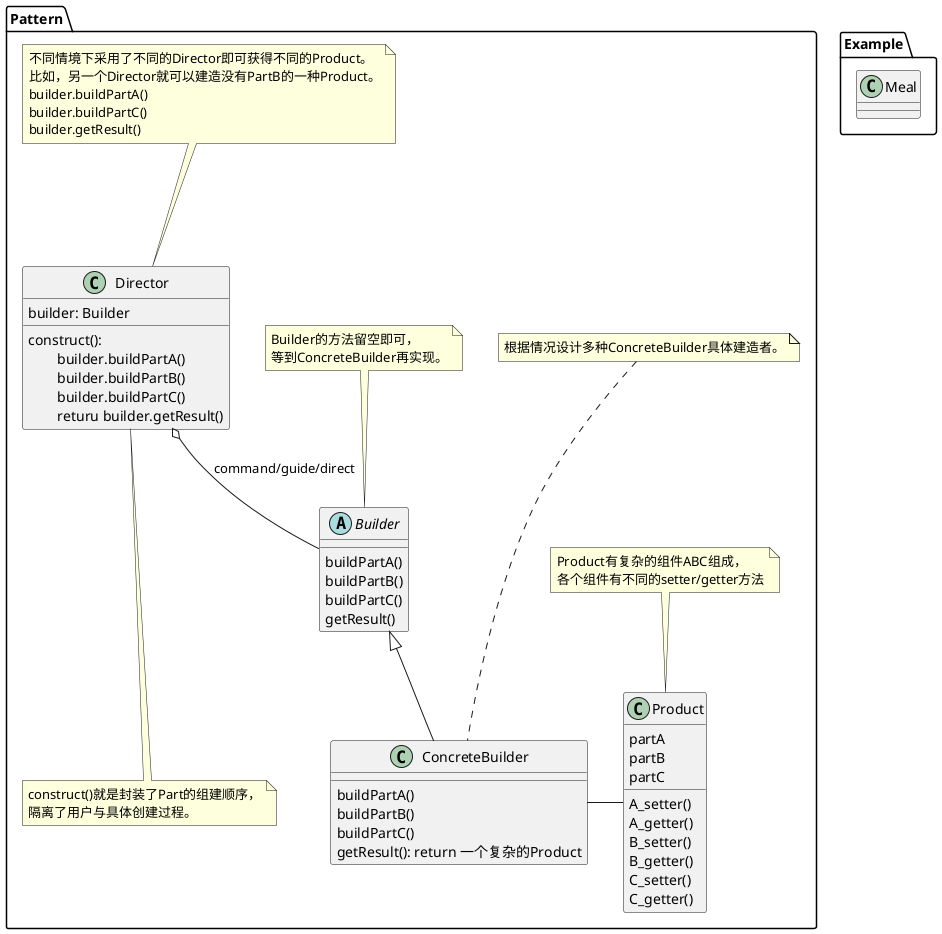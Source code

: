 @startuml

package Pattern{

    note as N1
        不同情境下采用了不同的Director即可获得不同的Product。
        比如，另一个Director就可以建造没有PartB的一种Product。
        builder.buildPartA()
        builder.buildPartC()
        builder.getResult()
    end note

    class Director{
        builder: Builder
        construct():
        \tbuilder.buildPartA()
        \tbuilder.buildPartB()
        \tbuilder.buildPartC()
        \treturu builder.getResult()

    }

    note as N2
        construct()就是封装了Part的组建顺序，
        隔离了用户与具体创建过程。
    end note

    N1 ... Director
    Director ... N2

    Director o-- Builder: command/guide/direct

    abstract class Builder{
        buildPartA()
        buildPartB()
        buildPartC()
        getResult()
    }

    note as N_B
        Builder的方法留空即可，
        等到ConcreteBuilder再实现。
    end note

    N_B .. Builder

    Builder <|-- ConcreteBuilder

    class ConcreteBuilder{
        buildPartA()
        buildPartB()
        buildPartC()
        getResult(): return 一个复杂的Product
    }

    note as N_CB
        根据情况设计多种ConcreteBuilder具体建造者。
    end note

    N_CB ... ConcreteBuilder

    ConcreteBuilder - Product

    class Product{
        partA
        partB
        partC
        A_setter()
        A_getter()
        B_setter()
        B_getter()
        C_setter()
        C_getter()
    }

    note as N_P
        Product有复杂的组件ABC组成，
        各个组件有不同的setter/getter方法
    end note

    N_P .. Product
}

package Example{
    class Meal
}

@enduml
